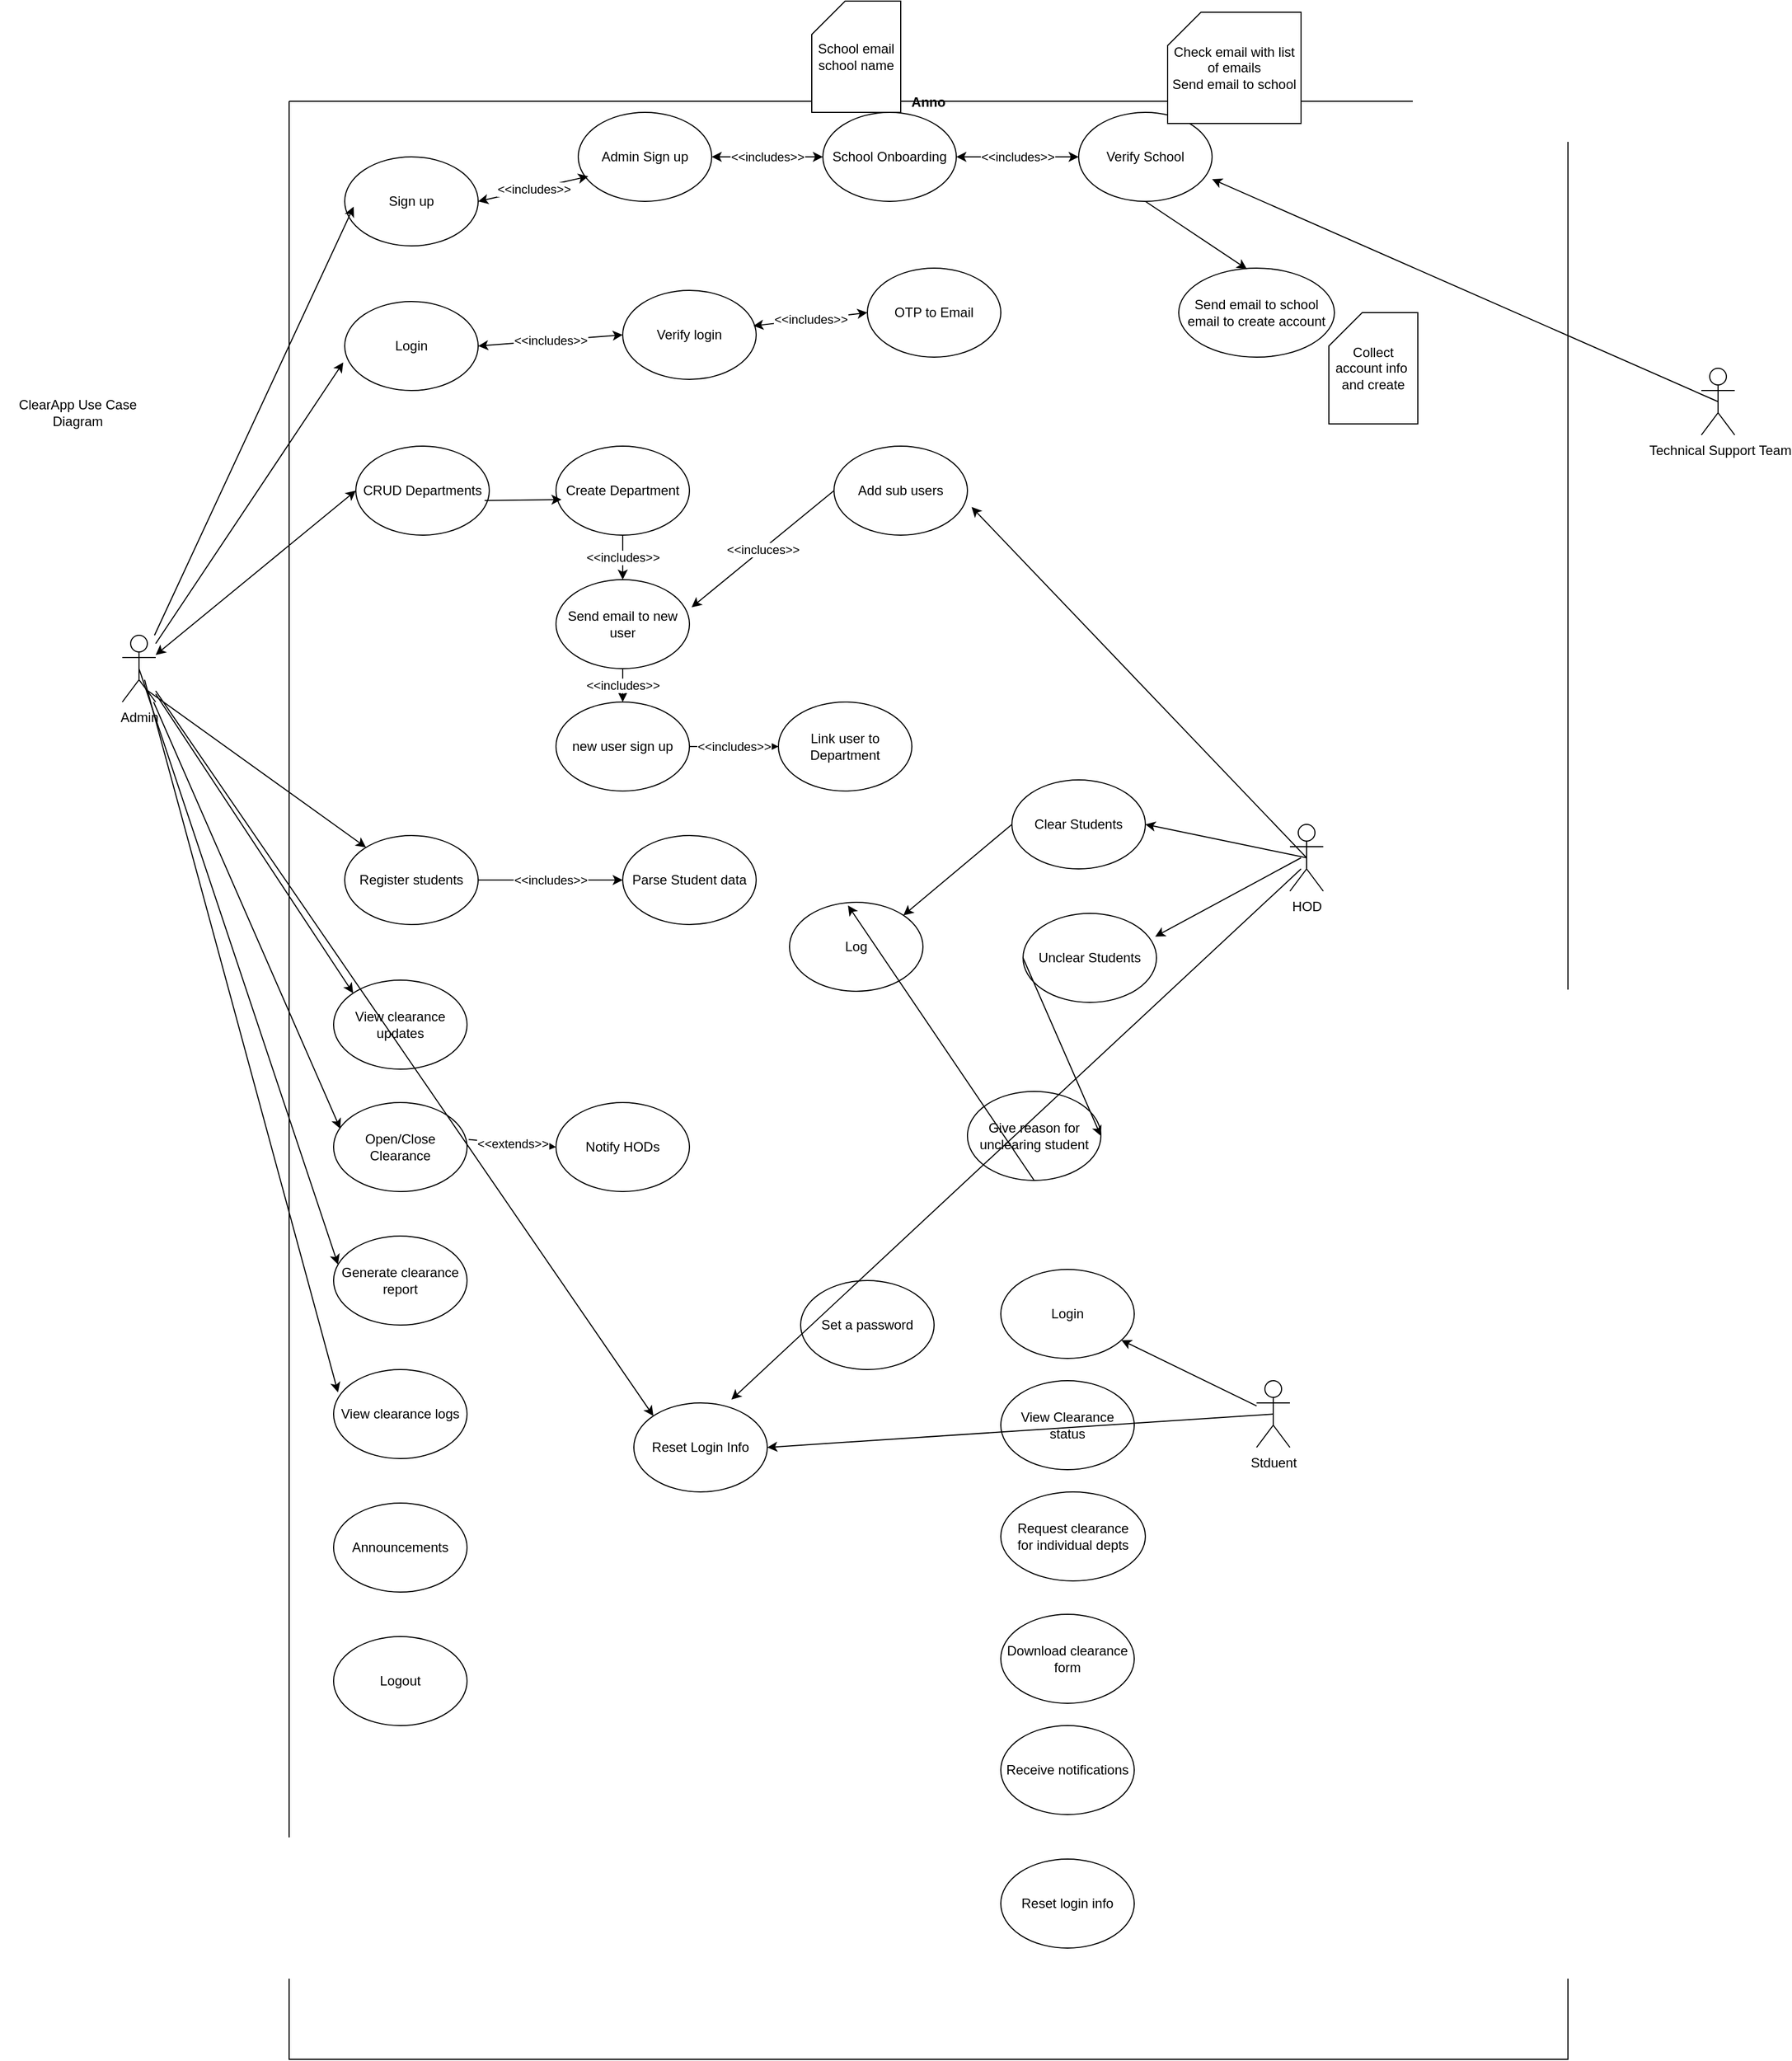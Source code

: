 <mxfile version="24.8.3" pages="2">
  <diagram name="Page-1" id="Qd_JSUy-2PY3cQ_-W36q">
    <mxGraphModel dx="1400" dy="1895" grid="1" gridSize="10" guides="1" tooltips="1" connect="1" arrows="1" fold="1" page="1" pageScale="1" pageWidth="850" pageHeight="1100" math="0" shadow="0">
      <root>
        <mxCell id="0" />
        <mxCell id="1" parent="0" />
        <mxCell id="7MYLrjF1jAQgoCgVVDOL-1" value="ClearApp Use Case Diagram" style="text;html=1;align=center;verticalAlign=middle;whiteSpace=wrap;rounded=0;" parent="1" vertex="1">
          <mxGeometry width="140" height="80" as="geometry" />
        </mxCell>
        <mxCell id="7MYLrjF1jAQgoCgVVDOL-3" value="Anno" style="swimlane;startSize=0;" parent="1" vertex="1">
          <mxGeometry x="260" y="-240" width="1150" height="1760" as="geometry" />
        </mxCell>
        <mxCell id="7MYLrjF1jAQgoCgVVDOL-6" value="Sign up" style="ellipse;whiteSpace=wrap;html=1;" parent="7MYLrjF1jAQgoCgVVDOL-3" vertex="1">
          <mxGeometry x="50" y="50" width="120" height="80" as="geometry" />
        </mxCell>
        <mxCell id="7MYLrjF1jAQgoCgVVDOL-7" value="CRUD Departments" style="ellipse;whiteSpace=wrap;html=1;" parent="7MYLrjF1jAQgoCgVVDOL-3" vertex="1">
          <mxGeometry x="60" y="310" width="120" height="80" as="geometry" />
        </mxCell>
        <mxCell id="7MYLrjF1jAQgoCgVVDOL-8" value="Register students" style="ellipse;whiteSpace=wrap;html=1;" parent="7MYLrjF1jAQgoCgVVDOL-3" vertex="1">
          <mxGeometry x="50" y="660" width="120" height="80" as="geometry" />
        </mxCell>
        <mxCell id="7MYLrjF1jAQgoCgVVDOL-9" value="Logout" style="ellipse;whiteSpace=wrap;html=1;" parent="7MYLrjF1jAQgoCgVVDOL-3" vertex="1">
          <mxGeometry x="40" y="1380" width="120" height="80" as="geometry" />
        </mxCell>
        <mxCell id="7MYLrjF1jAQgoCgVVDOL-10" value="Open/Close Clearance" style="ellipse;whiteSpace=wrap;html=1;" parent="7MYLrjF1jAQgoCgVVDOL-3" vertex="1">
          <mxGeometry x="40" y="900" width="120" height="80" as="geometry" />
        </mxCell>
        <mxCell id="7MYLrjF1jAQgoCgVVDOL-11" value="Login" style="ellipse;whiteSpace=wrap;html=1;" parent="7MYLrjF1jAQgoCgVVDOL-3" vertex="1">
          <mxGeometry x="50" y="180" width="120" height="80" as="geometry" />
        </mxCell>
        <mxCell id="7MYLrjF1jAQgoCgVVDOL-12" value="View clearance updates" style="ellipse;whiteSpace=wrap;html=1;" parent="7MYLrjF1jAQgoCgVVDOL-3" vertex="1">
          <mxGeometry x="40" y="790" width="120" height="80" as="geometry" />
        </mxCell>
        <mxCell id="7MYLrjF1jAQgoCgVVDOL-14" value="Generate clearance report" style="ellipse;whiteSpace=wrap;html=1;" parent="7MYLrjF1jAQgoCgVVDOL-3" vertex="1">
          <mxGeometry x="40" y="1020" width="120" height="80" as="geometry" />
        </mxCell>
        <mxCell id="7MYLrjF1jAQgoCgVVDOL-15" value="View clearance logs" style="ellipse;whiteSpace=wrap;html=1;" parent="7MYLrjF1jAQgoCgVVDOL-3" vertex="1">
          <mxGeometry x="40" y="1140" width="120" height="80" as="geometry" />
        </mxCell>
        <mxCell id="7MYLrjF1jAQgoCgVVDOL-16" value="Announcements" style="ellipse;whiteSpace=wrap;html=1;" parent="7MYLrjF1jAQgoCgVVDOL-3" vertex="1">
          <mxGeometry x="40" y="1260" width="120" height="80" as="geometry" />
        </mxCell>
        <mxCell id="7MYLrjF1jAQgoCgVVDOL-17" value="Admin Sign up" style="ellipse;whiteSpace=wrap;html=1;" parent="7MYLrjF1jAQgoCgVVDOL-3" vertex="1">
          <mxGeometry x="260" y="10" width="120" height="80" as="geometry" />
        </mxCell>
        <mxCell id="7MYLrjF1jAQgoCgVVDOL-21" value="&amp;lt;&amp;lt;includes&amp;gt;&amp;gt;" style="endArrow=classic;startArrow=classic;html=1;rounded=0;exitX=1;exitY=0.5;exitDx=0;exitDy=0;entryX=0.075;entryY=0.719;entryDx=0;entryDy=0;entryPerimeter=0;" parent="7MYLrjF1jAQgoCgVVDOL-3" source="7MYLrjF1jAQgoCgVVDOL-6" target="7MYLrjF1jAQgoCgVVDOL-17" edge="1">
          <mxGeometry width="50" height="50" relative="1" as="geometry">
            <mxPoint x="130" y="210" as="sourcePoint" />
            <mxPoint x="180" y="160" as="targetPoint" />
            <Array as="points" />
          </mxGeometry>
        </mxCell>
        <mxCell id="7MYLrjF1jAQgoCgVVDOL-24" value="Verify School" style="ellipse;whiteSpace=wrap;html=1;" parent="7MYLrjF1jAQgoCgVVDOL-3" vertex="1">
          <mxGeometry x="710" y="10" width="120" height="80" as="geometry" />
        </mxCell>
        <mxCell id="7MYLrjF1jAQgoCgVVDOL-27" value="&amp;lt;&amp;lt;includes&amp;gt;&amp;gt;" style="endArrow=classic;startArrow=classic;html=1;rounded=0;entryX=0;entryY=0.5;entryDx=0;entryDy=0;exitX=1;exitY=0.5;exitDx=0;exitDy=0;" parent="7MYLrjF1jAQgoCgVVDOL-3" source="BxJYxa2ZMIVYiC2AGWFB-1" target="7MYLrjF1jAQgoCgVVDOL-24" edge="1">
          <mxGeometry width="50" height="50" relative="1" as="geometry">
            <mxPoint x="450" y="250" as="sourcePoint" />
            <mxPoint x="500" y="200" as="targetPoint" />
          </mxGeometry>
        </mxCell>
        <mxCell id="7MYLrjF1jAQgoCgVVDOL-28" value="Verify login" style="ellipse;whiteSpace=wrap;html=1;" parent="7MYLrjF1jAQgoCgVVDOL-3" vertex="1">
          <mxGeometry x="300" y="170" width="120" height="80" as="geometry" />
        </mxCell>
        <mxCell id="7MYLrjF1jAQgoCgVVDOL-29" value="OTP to Email" style="ellipse;whiteSpace=wrap;html=1;" parent="7MYLrjF1jAQgoCgVVDOL-3" vertex="1">
          <mxGeometry x="520" y="150" width="120" height="80" as="geometry" />
        </mxCell>
        <mxCell id="7MYLrjF1jAQgoCgVVDOL-30" value="&amp;lt;&amp;lt;includes&amp;gt;&amp;gt;" style="endArrow=classic;startArrow=classic;html=1;rounded=0;exitX=1;exitY=0.5;exitDx=0;exitDy=0;entryX=0;entryY=0.5;entryDx=0;entryDy=0;" parent="7MYLrjF1jAQgoCgVVDOL-3" source="7MYLrjF1jAQgoCgVVDOL-11" target="7MYLrjF1jAQgoCgVVDOL-28" edge="1">
          <mxGeometry width="50" height="50" relative="1" as="geometry">
            <mxPoint x="210" y="250" as="sourcePoint" />
            <mxPoint x="260" y="200" as="targetPoint" />
          </mxGeometry>
        </mxCell>
        <mxCell id="7MYLrjF1jAQgoCgVVDOL-31" value="&amp;lt;&amp;lt;includes&amp;gt;&amp;gt;" style="endArrow=classic;startArrow=classic;html=1;rounded=0;entryX=0;entryY=0.5;entryDx=0;entryDy=0;exitX=0.979;exitY=0.399;exitDx=0;exitDy=0;exitPerimeter=0;" parent="7MYLrjF1jAQgoCgVVDOL-3" source="7MYLrjF1jAQgoCgVVDOL-28" target="7MYLrjF1jAQgoCgVVDOL-29" edge="1">
          <mxGeometry width="50" height="50" relative="1" as="geometry">
            <mxPoint x="370" y="250" as="sourcePoint" />
            <mxPoint x="420" y="200" as="targetPoint" />
          </mxGeometry>
        </mxCell>
        <mxCell id="7MYLrjF1jAQgoCgVVDOL-34" value="Create Department" style="ellipse;whiteSpace=wrap;html=1;" parent="7MYLrjF1jAQgoCgVVDOL-3" vertex="1">
          <mxGeometry x="240" y="310" width="120" height="80" as="geometry" />
        </mxCell>
        <mxCell id="7MYLrjF1jAQgoCgVVDOL-35" value="Send email to new user" style="ellipse;whiteSpace=wrap;html=1;" parent="7MYLrjF1jAQgoCgVVDOL-3" vertex="1">
          <mxGeometry x="240" y="430" width="120" height="80" as="geometry" />
        </mxCell>
        <mxCell id="7MYLrjF1jAQgoCgVVDOL-36" value="new user sign up" style="ellipse;whiteSpace=wrap;html=1;" parent="7MYLrjF1jAQgoCgVVDOL-3" vertex="1">
          <mxGeometry x="240" y="540" width="120" height="80" as="geometry" />
        </mxCell>
        <mxCell id="7MYLrjF1jAQgoCgVVDOL-38" value="Link user to Department" style="ellipse;whiteSpace=wrap;html=1;" parent="7MYLrjF1jAQgoCgVVDOL-3" vertex="1">
          <mxGeometry x="440" y="540" width="120" height="80" as="geometry" />
        </mxCell>
        <mxCell id="7MYLrjF1jAQgoCgVVDOL-39" value="" style="endArrow=classic;html=1;rounded=0;exitX=0.965;exitY=0.611;exitDx=0;exitDy=0;exitPerimeter=0;entryX=0.041;entryY=0.6;entryDx=0;entryDy=0;entryPerimeter=0;" parent="7MYLrjF1jAQgoCgVVDOL-3" source="7MYLrjF1jAQgoCgVVDOL-7" target="7MYLrjF1jAQgoCgVVDOL-34" edge="1">
          <mxGeometry width="50" height="50" relative="1" as="geometry">
            <mxPoint x="370" y="500" as="sourcePoint" />
            <mxPoint x="420" y="450" as="targetPoint" />
          </mxGeometry>
        </mxCell>
        <mxCell id="7MYLrjF1jAQgoCgVVDOL-40" value="&amp;lt;&amp;lt;includes&amp;gt;&amp;gt;" style="endArrow=classic;html=1;rounded=0;exitX=0.5;exitY=1;exitDx=0;exitDy=0;entryX=0.5;entryY=0;entryDx=0;entryDy=0;" parent="7MYLrjF1jAQgoCgVVDOL-3" source="7MYLrjF1jAQgoCgVVDOL-34" target="7MYLrjF1jAQgoCgVVDOL-35" edge="1">
          <mxGeometry width="50" height="50" relative="1" as="geometry">
            <mxPoint x="370" y="500" as="sourcePoint" />
            <mxPoint x="420" y="450" as="targetPoint" />
          </mxGeometry>
        </mxCell>
        <mxCell id="7MYLrjF1jAQgoCgVVDOL-41" value="&amp;lt;&amp;lt;includes&amp;gt;&amp;gt;" style="endArrow=classic;html=1;rounded=0;exitX=0.5;exitY=1;exitDx=0;exitDy=0;entryX=0.5;entryY=0;entryDx=0;entryDy=0;" parent="7MYLrjF1jAQgoCgVVDOL-3" source="7MYLrjF1jAQgoCgVVDOL-35" target="7MYLrjF1jAQgoCgVVDOL-36" edge="1">
          <mxGeometry width="50" height="50" relative="1" as="geometry">
            <mxPoint x="370" y="500" as="sourcePoint" />
            <mxPoint x="420" y="450" as="targetPoint" />
          </mxGeometry>
        </mxCell>
        <mxCell id="7MYLrjF1jAQgoCgVVDOL-42" value="&amp;lt;&amp;lt;includes&amp;gt;&amp;gt;" style="endArrow=classic;html=1;rounded=0;exitX=1;exitY=0.5;exitDx=0;exitDy=0;entryX=0;entryY=0.5;entryDx=0;entryDy=0;" parent="7MYLrjF1jAQgoCgVVDOL-3" source="7MYLrjF1jAQgoCgVVDOL-36" target="7MYLrjF1jAQgoCgVVDOL-38" edge="1">
          <mxGeometry width="50" height="50" relative="1" as="geometry">
            <mxPoint x="370" y="600" as="sourcePoint" />
            <mxPoint x="420" y="550" as="targetPoint" />
          </mxGeometry>
        </mxCell>
        <mxCell id="7MYLrjF1jAQgoCgVVDOL-45" value="Add sub users" style="ellipse;whiteSpace=wrap;html=1;" parent="7MYLrjF1jAQgoCgVVDOL-3" vertex="1">
          <mxGeometry x="490" y="310" width="120" height="80" as="geometry" />
        </mxCell>
        <mxCell id="7MYLrjF1jAQgoCgVVDOL-47" value="&amp;lt;&amp;lt;incluces&amp;gt;&amp;gt;" style="endArrow=classic;html=1;rounded=0;exitX=0;exitY=0.5;exitDx=0;exitDy=0;entryX=1.016;entryY=0.311;entryDx=0;entryDy=0;entryPerimeter=0;" parent="7MYLrjF1jAQgoCgVVDOL-3" source="7MYLrjF1jAQgoCgVVDOL-45" target="7MYLrjF1jAQgoCgVVDOL-35" edge="1">
          <mxGeometry width="50" height="50" relative="1" as="geometry">
            <mxPoint x="520" y="560" as="sourcePoint" />
            <mxPoint x="570" y="510" as="targetPoint" />
          </mxGeometry>
        </mxCell>
        <mxCell id="Rzh-BCHY2TENaNPZF-KL-2" value="Parse Student data" style="ellipse;whiteSpace=wrap;html=1;" parent="7MYLrjF1jAQgoCgVVDOL-3" vertex="1">
          <mxGeometry x="300" y="660" width="120" height="80" as="geometry" />
        </mxCell>
        <mxCell id="Rzh-BCHY2TENaNPZF-KL-4" value="&amp;lt;&amp;lt;includes&amp;gt;&amp;gt;" style="endArrow=classic;html=1;rounded=0;exitX=1;exitY=0.5;exitDx=0;exitDy=0;entryX=0;entryY=0.5;entryDx=0;entryDy=0;" parent="7MYLrjF1jAQgoCgVVDOL-3" source="7MYLrjF1jAQgoCgVVDOL-8" target="Rzh-BCHY2TENaNPZF-KL-2" edge="1">
          <mxGeometry width="50" height="50" relative="1" as="geometry">
            <mxPoint x="440" y="900" as="sourcePoint" />
            <mxPoint x="490" y="850" as="targetPoint" />
          </mxGeometry>
        </mxCell>
        <mxCell id="Rzh-BCHY2TENaNPZF-KL-9" value="Notify HODs" style="ellipse;whiteSpace=wrap;html=1;" parent="7MYLrjF1jAQgoCgVVDOL-3" vertex="1">
          <mxGeometry x="240" y="900" width="120" height="80" as="geometry" />
        </mxCell>
        <mxCell id="Rzh-BCHY2TENaNPZF-KL-10" value="&amp;lt;&amp;lt;extends&amp;gt;&amp;gt;" style="endArrow=classic;html=1;rounded=0;exitX=1.012;exitY=0.416;exitDx=0;exitDy=0;exitPerimeter=0;entryX=0;entryY=0.5;entryDx=0;entryDy=0;" parent="7MYLrjF1jAQgoCgVVDOL-3" source="7MYLrjF1jAQgoCgVVDOL-10" target="Rzh-BCHY2TENaNPZF-KL-9" edge="1">
          <mxGeometry width="50" height="50" relative="1" as="geometry">
            <mxPoint x="230" y="930" as="sourcePoint" />
            <mxPoint x="280" y="880" as="targetPoint" />
          </mxGeometry>
        </mxCell>
        <mxCell id="Rzh-BCHY2TENaNPZF-KL-11" value="Clear Students" style="ellipse;whiteSpace=wrap;html=1;" parent="7MYLrjF1jAQgoCgVVDOL-3" vertex="1">
          <mxGeometry x="650" y="610" width="120" height="80" as="geometry" />
        </mxCell>
        <mxCell id="Rzh-BCHY2TENaNPZF-KL-12" value="Unclear Students" style="ellipse;whiteSpace=wrap;html=1;" parent="7MYLrjF1jAQgoCgVVDOL-3" vertex="1">
          <mxGeometry x="660" y="730" width="120" height="80" as="geometry" />
        </mxCell>
        <mxCell id="Rzh-BCHY2TENaNPZF-KL-13" value="Give reason for unclearing student" style="ellipse;whiteSpace=wrap;html=1;" parent="7MYLrjF1jAQgoCgVVDOL-3" vertex="1">
          <mxGeometry x="610" y="890" width="120" height="80" as="geometry" />
        </mxCell>
        <mxCell id="Rzh-BCHY2TENaNPZF-KL-14" value="Log" style="ellipse;whiteSpace=wrap;html=1;" parent="7MYLrjF1jAQgoCgVVDOL-3" vertex="1">
          <mxGeometry x="450" y="720" width="120" height="80" as="geometry" />
        </mxCell>
        <mxCell id="Rzh-BCHY2TENaNPZF-KL-18" value="" style="endArrow=classic;html=1;rounded=0;exitX=0;exitY=0.5;exitDx=0;exitDy=0;entryX=1;entryY=0.5;entryDx=0;entryDy=0;" parent="7MYLrjF1jAQgoCgVVDOL-3" source="Rzh-BCHY2TENaNPZF-KL-12" target="Rzh-BCHY2TENaNPZF-KL-13" edge="1">
          <mxGeometry width="50" height="50" relative="1" as="geometry">
            <mxPoint x="530" y="840" as="sourcePoint" />
            <mxPoint x="580" y="790" as="targetPoint" />
          </mxGeometry>
        </mxCell>
        <mxCell id="Rzh-BCHY2TENaNPZF-KL-19" value="" style="endArrow=classic;html=1;rounded=0;exitX=0.5;exitY=1;exitDx=0;exitDy=0;entryX=0.438;entryY=0.036;entryDx=0;entryDy=0;entryPerimeter=0;" parent="7MYLrjF1jAQgoCgVVDOL-3" source="Rzh-BCHY2TENaNPZF-KL-13" target="Rzh-BCHY2TENaNPZF-KL-14" edge="1">
          <mxGeometry width="50" height="50" relative="1" as="geometry">
            <mxPoint x="530" y="840" as="sourcePoint" />
            <mxPoint x="580" y="790" as="targetPoint" />
          </mxGeometry>
        </mxCell>
        <mxCell id="IAnjSvKWJ1WFlibN45oN-3" value="" style="endArrow=classic;html=1;rounded=0;exitX=0;exitY=0.5;exitDx=0;exitDy=0;entryX=1;entryY=0;entryDx=0;entryDy=0;" parent="7MYLrjF1jAQgoCgVVDOL-3" source="Rzh-BCHY2TENaNPZF-KL-11" target="Rzh-BCHY2TENaNPZF-KL-14" edge="1">
          <mxGeometry width="50" height="50" relative="1" as="geometry">
            <mxPoint x="480" y="850" as="sourcePoint" />
            <mxPoint x="530" y="800" as="targetPoint" />
          </mxGeometry>
        </mxCell>
        <mxCell id="IAnjSvKWJ1WFlibN45oN-4" value="Login" style="ellipse;whiteSpace=wrap;html=1;" parent="7MYLrjF1jAQgoCgVVDOL-3" vertex="1">
          <mxGeometry x="640" y="1050" width="120" height="80" as="geometry" />
        </mxCell>
        <mxCell id="IAnjSvKWJ1WFlibN45oN-5" value="Set a password" style="ellipse;whiteSpace=wrap;html=1;" parent="7MYLrjF1jAQgoCgVVDOL-3" vertex="1">
          <mxGeometry x="460" y="1060" width="120" height="80" as="geometry" />
        </mxCell>
        <mxCell id="IAnjSvKWJ1WFlibN45oN-6" value="View Clearance status" style="ellipse;whiteSpace=wrap;html=1;" parent="7MYLrjF1jAQgoCgVVDOL-3" vertex="1">
          <mxGeometry x="640" y="1150" width="120" height="80" as="geometry" />
        </mxCell>
        <mxCell id="IAnjSvKWJ1WFlibN45oN-10" value="Request clearance&lt;div&gt;for individual depts&lt;/div&gt;" style="ellipse;whiteSpace=wrap;html=1;" parent="7MYLrjF1jAQgoCgVVDOL-3" vertex="1">
          <mxGeometry x="640" y="1250" width="130" height="80" as="geometry" />
        </mxCell>
        <mxCell id="IAnjSvKWJ1WFlibN45oN-11" value="Download clearance form" style="ellipse;whiteSpace=wrap;html=1;" parent="7MYLrjF1jAQgoCgVVDOL-3" vertex="1">
          <mxGeometry x="640" y="1360" width="120" height="80" as="geometry" />
        </mxCell>
        <mxCell id="IAnjSvKWJ1WFlibN45oN-12" value="Receive notifications" style="ellipse;whiteSpace=wrap;html=1;" parent="7MYLrjF1jAQgoCgVVDOL-3" vertex="1">
          <mxGeometry x="640" y="1460" width="120" height="80" as="geometry" />
        </mxCell>
        <mxCell id="IAnjSvKWJ1WFlibN45oN-13" value="Reset login info" style="ellipse;whiteSpace=wrap;html=1;" parent="7MYLrjF1jAQgoCgVVDOL-3" vertex="1">
          <mxGeometry x="640" y="1580" width="120" height="80" as="geometry" />
        </mxCell>
        <mxCell id="IAnjSvKWJ1WFlibN45oN-14" value="Reset Login Info" style="ellipse;whiteSpace=wrap;html=1;" parent="7MYLrjF1jAQgoCgVVDOL-3" vertex="1">
          <mxGeometry x="310" y="1170" width="120" height="80" as="geometry" />
        </mxCell>
        <mxCell id="BxJYxa2ZMIVYiC2AGWFB-1" value="School Onboarding" style="ellipse;whiteSpace=wrap;html=1;" vertex="1" parent="7MYLrjF1jAQgoCgVVDOL-3">
          <mxGeometry x="480" y="10" width="120" height="80" as="geometry" />
        </mxCell>
        <mxCell id="BxJYxa2ZMIVYiC2AGWFB-3" value="&amp;lt;&amp;lt;includes&amp;gt;&amp;gt;" style="endArrow=classic;startArrow=classic;html=1;rounded=0;exitX=1;exitY=0.5;exitDx=0;exitDy=0;entryX=0;entryY=0.5;entryDx=0;entryDy=0;" edge="1" parent="7MYLrjF1jAQgoCgVVDOL-3" source="7MYLrjF1jAQgoCgVVDOL-17" target="BxJYxa2ZMIVYiC2AGWFB-1">
          <mxGeometry width="50" height="50" relative="1" as="geometry">
            <mxPoint x="440" y="230" as="sourcePoint" />
            <mxPoint x="490" y="180" as="targetPoint" />
          </mxGeometry>
        </mxCell>
        <mxCell id="U_HfiSQNMeW5tLipqiBw-1" value="Send email to school email to create account" style="ellipse;whiteSpace=wrap;html=1;" vertex="1" parent="7MYLrjF1jAQgoCgVVDOL-3">
          <mxGeometry x="800" y="150" width="140" height="80" as="geometry" />
        </mxCell>
        <mxCell id="U_HfiSQNMeW5tLipqiBw-2" value="" style="endArrow=classic;html=1;rounded=0;exitX=0.5;exitY=1;exitDx=0;exitDy=0;entryX=0.438;entryY=0.011;entryDx=0;entryDy=0;entryPerimeter=0;" edge="1" parent="7MYLrjF1jAQgoCgVVDOL-3" source="7MYLrjF1jAQgoCgVVDOL-24" target="U_HfiSQNMeW5tLipqiBw-1">
          <mxGeometry width="50" height="50" relative="1" as="geometry">
            <mxPoint x="780" y="230" as="sourcePoint" />
            <mxPoint x="830" y="180" as="targetPoint" />
          </mxGeometry>
        </mxCell>
        <mxCell id="U_HfiSQNMeW5tLipqiBw-3" value="Check email with list of emails&lt;br&gt;Send email to school" style="shape=card;whiteSpace=wrap;html=1;" vertex="1" parent="7MYLrjF1jAQgoCgVVDOL-3">
          <mxGeometry x="790" y="-80" width="120" height="100" as="geometry" />
        </mxCell>
        <mxCell id="U_HfiSQNMeW5tLipqiBw-4" value="Collect account info&amp;nbsp; and create" style="shape=card;whiteSpace=wrap;html=1;" vertex="1" parent="7MYLrjF1jAQgoCgVVDOL-3">
          <mxGeometry x="935" y="190" width="80" height="100" as="geometry" />
        </mxCell>
        <mxCell id="7MYLrjF1jAQgoCgVVDOL-4" value="Admin" style="shape=umlActor;verticalLabelPosition=bottom;verticalAlign=top;html=1;outlineConnect=0;" parent="1" vertex="1">
          <mxGeometry x="110" y="240" width="30" height="60" as="geometry" />
        </mxCell>
        <mxCell id="7MYLrjF1jAQgoCgVVDOL-5" value="Stduent" style="shape=umlActor;verticalLabelPosition=bottom;verticalAlign=top;html=1;outlineConnect=0;" parent="1" vertex="1">
          <mxGeometry x="1130" y="910" width="30" height="60" as="geometry" />
        </mxCell>
        <mxCell id="7MYLrjF1jAQgoCgVVDOL-18" value="" style="endArrow=classic;html=1;rounded=0;entryX=0.067;entryY=0.56;entryDx=0;entryDy=0;entryPerimeter=0;" parent="1" source="7MYLrjF1jAQgoCgVVDOL-4" target="7MYLrjF1jAQgoCgVVDOL-6" edge="1">
          <mxGeometry width="50" height="50" relative="1" as="geometry">
            <mxPoint x="520" y="180" as="sourcePoint" />
            <mxPoint x="570" y="130" as="targetPoint" />
          </mxGeometry>
        </mxCell>
        <mxCell id="7MYLrjF1jAQgoCgVVDOL-22" value="&amp;nbsp;Technical Support Team" style="shape=umlActor;verticalLabelPosition=bottom;verticalAlign=top;html=1;outlineConnect=0;" parent="1" vertex="1">
          <mxGeometry x="1530" width="30" height="60" as="geometry" />
        </mxCell>
        <mxCell id="7MYLrjF1jAQgoCgVVDOL-25" value="" style="endArrow=classic;html=1;rounded=0;exitX=0.5;exitY=0.5;exitDx=0;exitDy=0;exitPerimeter=0;entryX=1;entryY=0.75;entryDx=0;entryDy=0;entryPerimeter=0;" parent="1" source="7MYLrjF1jAQgoCgVVDOL-22" target="7MYLrjF1jAQgoCgVVDOL-24" edge="1">
          <mxGeometry width="50" height="50" relative="1" as="geometry">
            <mxPoint x="630" y="120" as="sourcePoint" />
            <mxPoint x="680" y="70" as="targetPoint" />
          </mxGeometry>
        </mxCell>
        <mxCell id="7MYLrjF1jAQgoCgVVDOL-32" value="" style="endArrow=classic;html=1;rounded=0;entryX=-0.011;entryY=0.684;entryDx=0;entryDy=0;entryPerimeter=0;" parent="1" source="7MYLrjF1jAQgoCgVVDOL-4" target="7MYLrjF1jAQgoCgVVDOL-11" edge="1">
          <mxGeometry width="50" height="50" relative="1" as="geometry">
            <mxPoint x="640" y="160" as="sourcePoint" />
            <mxPoint x="690" y="110" as="targetPoint" />
          </mxGeometry>
        </mxCell>
        <mxCell id="7MYLrjF1jAQgoCgVVDOL-33" value="" style="endArrow=classic;startArrow=classic;html=1;rounded=0;entryX=0;entryY=0.5;entryDx=0;entryDy=0;" parent="1" source="7MYLrjF1jAQgoCgVVDOL-4" target="7MYLrjF1jAQgoCgVVDOL-7" edge="1">
          <mxGeometry width="50" height="50" relative="1" as="geometry">
            <mxPoint x="430" y="470" as="sourcePoint" />
            <mxPoint x="480" y="420" as="targetPoint" />
          </mxGeometry>
        </mxCell>
        <mxCell id="7MYLrjF1jAQgoCgVVDOL-37" value="HOD&lt;div&gt;&lt;br&gt;&lt;/div&gt;" style="shape=umlActor;verticalLabelPosition=bottom;verticalAlign=top;html=1;outlineConnect=0;" parent="1" vertex="1">
          <mxGeometry x="1160" y="410" width="30" height="60" as="geometry" />
        </mxCell>
        <mxCell id="7MYLrjF1jAQgoCgVVDOL-46" value="" style="endArrow=classic;html=1;rounded=0;exitX=0.5;exitY=0.5;exitDx=0;exitDy=0;exitPerimeter=0;entryX=1.031;entryY=0.684;entryDx=0;entryDy=0;entryPerimeter=0;" parent="1" source="7MYLrjF1jAQgoCgVVDOL-37" target="7MYLrjF1jAQgoCgVVDOL-45" edge="1">
          <mxGeometry width="50" height="50" relative="1" as="geometry">
            <mxPoint x="760" y="510" as="sourcePoint" />
            <mxPoint x="810" y="460" as="targetPoint" />
          </mxGeometry>
        </mxCell>
        <mxCell id="Rzh-BCHY2TENaNPZF-KL-1" value="" style="endArrow=classic;html=1;rounded=0;exitX=0.7;exitY=0.808;exitDx=0;exitDy=0;exitPerimeter=0;" parent="1" source="7MYLrjF1jAQgoCgVVDOL-4" target="7MYLrjF1jAQgoCgVVDOL-8" edge="1">
          <mxGeometry width="50" height="50" relative="1" as="geometry">
            <mxPoint x="680" y="640" as="sourcePoint" />
            <mxPoint x="730" y="590" as="targetPoint" />
          </mxGeometry>
        </mxCell>
        <mxCell id="Rzh-BCHY2TENaNPZF-KL-5" value="" style="endArrow=classic;html=1;rounded=0;entryX=0;entryY=0;entryDx=0;entryDy=0;" parent="1" source="7MYLrjF1jAQgoCgVVDOL-4" target="7MYLrjF1jAQgoCgVVDOL-12" edge="1">
          <mxGeometry width="50" height="50" relative="1" as="geometry">
            <mxPoint x="560" y="530" as="sourcePoint" />
            <mxPoint x="610" y="480" as="targetPoint" />
          </mxGeometry>
        </mxCell>
        <mxCell id="Rzh-BCHY2TENaNPZF-KL-6" value="" style="endArrow=classic;html=1;rounded=0;entryX=0.05;entryY=0.294;entryDx=0;entryDy=0;entryPerimeter=0;" parent="1" source="7MYLrjF1jAQgoCgVVDOL-4" target="7MYLrjF1jAQgoCgVVDOL-10" edge="1">
          <mxGeometry width="50" height="50" relative="1" as="geometry">
            <mxPoint x="560" y="530" as="sourcePoint" />
            <mxPoint x="610" y="480" as="targetPoint" />
          </mxGeometry>
        </mxCell>
        <mxCell id="Rzh-BCHY2TENaNPZF-KL-7" value="" style="endArrow=classic;html=1;rounded=0;exitX=0.5;exitY=0.5;exitDx=0;exitDy=0;exitPerimeter=0;entryX=0.033;entryY=0.319;entryDx=0;entryDy=0;entryPerimeter=0;" parent="1" source="7MYLrjF1jAQgoCgVVDOL-4" target="7MYLrjF1jAQgoCgVVDOL-14" edge="1">
          <mxGeometry width="50" height="50" relative="1" as="geometry">
            <mxPoint x="560" y="670" as="sourcePoint" />
            <mxPoint x="610" y="620" as="targetPoint" />
          </mxGeometry>
        </mxCell>
        <mxCell id="Rzh-BCHY2TENaNPZF-KL-8" value="" style="endArrow=classic;html=1;rounded=0;entryX=0.033;entryY=0.256;entryDx=0;entryDy=0;entryPerimeter=0;" parent="1" target="7MYLrjF1jAQgoCgVVDOL-15" edge="1">
          <mxGeometry width="50" height="50" relative="1" as="geometry">
            <mxPoint x="130" y="280" as="sourcePoint" />
            <mxPoint x="610" y="520" as="targetPoint" />
          </mxGeometry>
        </mxCell>
        <mxCell id="Rzh-BCHY2TENaNPZF-KL-15" value="" style="endArrow=classic;html=1;rounded=0;exitX=0.5;exitY=0.5;exitDx=0;exitDy=0;exitPerimeter=0;entryX=1;entryY=0.5;entryDx=0;entryDy=0;" parent="1" source="7MYLrjF1jAQgoCgVVDOL-37" target="Rzh-BCHY2TENaNPZF-KL-11" edge="1">
          <mxGeometry width="50" height="50" relative="1" as="geometry">
            <mxPoint x="770" y="620" as="sourcePoint" />
            <mxPoint x="820" y="570" as="targetPoint" />
          </mxGeometry>
        </mxCell>
        <mxCell id="Rzh-BCHY2TENaNPZF-KL-16" value="" style="endArrow=classic;html=1;rounded=0;entryX=0.99;entryY=0.261;entryDx=0;entryDy=0;entryPerimeter=0;" parent="1" target="Rzh-BCHY2TENaNPZF-KL-12" edge="1">
          <mxGeometry width="50" height="50" relative="1" as="geometry">
            <mxPoint x="1170" y="440" as="sourcePoint" />
            <mxPoint x="820" y="570" as="targetPoint" />
          </mxGeometry>
        </mxCell>
        <mxCell id="IAnjSvKWJ1WFlibN45oN-9" value="" style="endArrow=classic;html=1;rounded=0;" parent="1" source="7MYLrjF1jAQgoCgVVDOL-5" target="IAnjSvKWJ1WFlibN45oN-4" edge="1">
          <mxGeometry width="50" height="50" relative="1" as="geometry">
            <mxPoint x="750" y="1010" as="sourcePoint" />
            <mxPoint x="800" y="960" as="targetPoint" />
          </mxGeometry>
        </mxCell>
        <mxCell id="IAnjSvKWJ1WFlibN45oN-15" value="" style="endArrow=classic;html=1;rounded=0;entryX=0;entryY=0;entryDx=0;entryDy=0;" parent="1" target="IAnjSvKWJ1WFlibN45oN-14" edge="1">
          <mxGeometry width="50" height="50" relative="1" as="geometry">
            <mxPoint x="140" y="290" as="sourcePoint" />
            <mxPoint x="580" y="720" as="targetPoint" />
          </mxGeometry>
        </mxCell>
        <mxCell id="IAnjSvKWJ1WFlibN45oN-16" value="" style="endArrow=classic;html=1;rounded=0;exitX=0.5;exitY=0.5;exitDx=0;exitDy=0;exitPerimeter=0;entryX=1;entryY=0.5;entryDx=0;entryDy=0;" parent="1" source="7MYLrjF1jAQgoCgVVDOL-5" target="IAnjSvKWJ1WFlibN45oN-14" edge="1">
          <mxGeometry width="50" height="50" relative="1" as="geometry">
            <mxPoint x="530" y="770" as="sourcePoint" />
            <mxPoint x="580" y="720" as="targetPoint" />
          </mxGeometry>
        </mxCell>
        <mxCell id="IAnjSvKWJ1WFlibN45oN-17" value="" style="endArrow=classic;html=1;rounded=0;entryX=0.731;entryY=-0.037;entryDx=0;entryDy=0;entryPerimeter=0;" parent="1" target="IAnjSvKWJ1WFlibN45oN-14" edge="1">
          <mxGeometry width="50" height="50" relative="1" as="geometry">
            <mxPoint x="1170" y="450" as="sourcePoint" />
            <mxPoint x="580" y="720" as="targetPoint" />
          </mxGeometry>
        </mxCell>
        <mxCell id="U_HfiSQNMeW5tLipqiBw-5" value="School email&lt;br&gt;school name" style="shape=card;whiteSpace=wrap;html=1;" vertex="1" parent="1">
          <mxGeometry x="730" y="-330" width="80" height="100" as="geometry" />
        </mxCell>
      </root>
    </mxGraphModel>
  </diagram>
  <diagram id="fRxYYCyzp52sBLZiVUm-" name="class diagramsssss">
    <mxGraphModel dx="1763" dy="1618" grid="1" gridSize="10" guides="1" tooltips="1" connect="1" arrows="1" fold="1" page="1" pageScale="1" pageWidth="850" pageHeight="1100" math="0" shadow="0">
      <root>
        <mxCell id="0" />
        <mxCell id="1" parent="0" />
        <mxCell id="EHDgIyhOoRTmk7ybgu3P-1" value="User" style="swimlane;fontStyle=1;align=center;verticalAlign=top;childLayout=stackLayout;horizontal=1;startSize=26;horizontalStack=0;resizeParent=1;resizeParentMax=0;resizeLast=0;collapsible=1;marginBottom=0;whiteSpace=wrap;html=1;" parent="1" vertex="1">
          <mxGeometry x="330" y="-360" width="160" height="300" as="geometry" />
        </mxCell>
        <mxCell id="EHDgIyhOoRTmk7ybgu3P-2" value="+ id: id" style="text;strokeColor=none;fillColor=none;align=left;verticalAlign=top;spacingLeft=4;spacingRight=4;overflow=hidden;rotatable=0;points=[[0,0.5],[1,0.5]];portConstraint=eastwest;whiteSpace=wrap;html=1;" parent="EHDgIyhOoRTmk7ybgu3P-1" vertex="1">
          <mxGeometry y="26" width="160" height="26" as="geometry" />
        </mxCell>
        <mxCell id="EHDgIyhOoRTmk7ybgu3P-5" value="+ email: string&lt;div&gt;&lt;br&gt;&lt;/div&gt;" style="text;strokeColor=none;fillColor=none;align=left;verticalAlign=top;spacingLeft=4;spacingRight=4;overflow=hidden;rotatable=0;points=[[0,0.5],[1,0.5]];portConstraint=eastwest;whiteSpace=wrap;html=1;" parent="EHDgIyhOoRTmk7ybgu3P-1" vertex="1">
          <mxGeometry y="52" width="160" height="26" as="geometry" />
        </mxCell>
        <mxCell id="EHDgIyhOoRTmk7ybgu3P-6" value="- password: hash&lt;div&gt;&lt;br&gt;&lt;/div&gt;" style="text;strokeColor=none;fillColor=none;align=left;verticalAlign=top;spacingLeft=4;spacingRight=4;overflow=hidden;rotatable=0;points=[[0,0.5],[1,0.5]];portConstraint=eastwest;whiteSpace=wrap;html=1;" parent="EHDgIyhOoRTmk7ybgu3P-1" vertex="1">
          <mxGeometry y="78" width="160" height="26" as="geometry" />
        </mxCell>
        <mxCell id="EHDgIyhOoRTmk7ybgu3P-7" value="+ role: string" style="text;strokeColor=none;fillColor=none;align=left;verticalAlign=top;spacingLeft=4;spacingRight=4;overflow=hidden;rotatable=0;points=[[0,0.5],[1,0.5]];portConstraint=eastwest;whiteSpace=wrap;html=1;" parent="EHDgIyhOoRTmk7ybgu3P-1" vertex="1">
          <mxGeometry y="104" width="160" height="26" as="geometry" />
        </mxCell>
        <mxCell id="pJLVsjrtYfu039NKtxHy-1" value="+ school: string" style="text;strokeColor=none;fillColor=none;align=left;verticalAlign=top;spacingLeft=4;spacingRight=4;overflow=hidden;rotatable=0;points=[[0,0.5],[1,0.5]];portConstraint=eastwest;whiteSpace=wrap;html=1;" parent="EHDgIyhOoRTmk7ybgu3P-1" vertex="1">
          <mxGeometry y="130" width="160" height="26" as="geometry" />
        </mxCell>
        <mxCell id="0DhMNZW6hq2UvowNo3UX-1" value="+ name: map" style="text;strokeColor=none;fillColor=none;align=left;verticalAlign=top;spacingLeft=4;spacingRight=4;overflow=hidden;rotatable=0;points=[[0,0.5],[1,0.5]];portConstraint=eastwest;whiteSpace=wrap;html=1;" parent="EHDgIyhOoRTmk7ybgu3P-1" vertex="1">
          <mxGeometry y="156" width="160" height="26" as="geometry" />
        </mxCell>
        <mxCell id="FP_BZ2Hvm8W0osYRCzrg-1" value="+ activity_list: id []" style="text;strokeColor=none;fillColor=none;align=left;verticalAlign=top;spacingLeft=4;spacingRight=4;overflow=hidden;rotatable=0;points=[[0,0.5],[1,0.5]];portConstraint=eastwest;whiteSpace=wrap;html=1;" vertex="1" parent="EHDgIyhOoRTmk7ybgu3P-1">
          <mxGeometry y="182" width="160" height="26" as="geometry" />
        </mxCell>
        <mxCell id="EHDgIyhOoRTmk7ybgu3P-3" value="" style="line;strokeWidth=1;fillColor=none;align=left;verticalAlign=middle;spacingTop=-1;spacingLeft=3;spacingRight=3;rotatable=0;labelPosition=right;points=[];portConstraint=eastwest;strokeColor=inherit;" parent="EHDgIyhOoRTmk7ybgu3P-1" vertex="1">
          <mxGeometry y="208" width="160" height="8" as="geometry" />
        </mxCell>
        <mxCell id="EHDgIyhOoRTmk7ybgu3P-4" value="+ signUp(): User" style="text;strokeColor=none;fillColor=none;align=left;verticalAlign=top;spacingLeft=4;spacingRight=4;overflow=hidden;rotatable=0;points=[[0,0.5],[1,0.5]];portConstraint=eastwest;whiteSpace=wrap;html=1;" parent="EHDgIyhOoRTmk7ybgu3P-1" vertex="1">
          <mxGeometry y="216" width="160" height="26" as="geometry" />
        </mxCell>
        <mxCell id="v-jMpgKfdYWLqhTd6raM-6" value="+ signIn(email, password): User" style="text;strokeColor=none;fillColor=none;align=left;verticalAlign=top;spacingLeft=4;spacingRight=4;overflow=hidden;rotatable=0;points=[[0,0.5],[1,0.5]];portConstraint=eastwest;whiteSpace=wrap;html=1;" vertex="1" parent="EHDgIyhOoRTmk7ybgu3P-1">
          <mxGeometry y="242" width="160" height="58" as="geometry" />
        </mxCell>
        <mxCell id="WoS_hqhdOMyrkksoFZZB-1" value="Admin" style="swimlane;fontStyle=1;align=center;verticalAlign=top;childLayout=stackLayout;horizontal=1;startSize=26;horizontalStack=0;resizeParent=1;resizeParentMax=0;resizeLast=0;collapsible=1;marginBottom=0;whiteSpace=wrap;html=1;" parent="1" vertex="1">
          <mxGeometry x="-370" y="340" width="230" height="450" as="geometry" />
        </mxCell>
        <mxCell id="WoS_hqhdOMyrkksoFZZB-3" value="" style="line;strokeWidth=1;fillColor=none;align=left;verticalAlign=middle;spacingTop=-1;spacingLeft=3;spacingRight=3;rotatable=0;labelPosition=right;points=[];portConstraint=eastwest;strokeColor=inherit;" parent="WoS_hqhdOMyrkksoFZZB-1" vertex="1">
          <mxGeometry y="26" width="230" height="8" as="geometry" />
        </mxCell>
        <mxCell id="WoS_hqhdOMyrkksoFZZB-4" value="+ initiateRegistration(&amp;nbsp;&lt;span style=&quot;background-color: initial;&quot;&gt;&amp;nbsp;&lt;/span&gt;&lt;div&gt;&lt;div&gt;&amp;nbsp;&lt;span style=&quot;white-space: pre;&quot;&gt;&#x9;&lt;/span&gt;firstName: string,&amp;nbsp;&lt;/div&gt;&lt;div&gt;&lt;span style=&quot;white-space: pre;&quot;&gt;&#x9;&lt;/span&gt;lastName: string,&lt;/div&gt;&lt;div&gt;&amp;nbsp;&lt;span style=&quot;white-space: pre;&quot;&gt;&#x9;&lt;/span&gt;otherNames: string,&lt;/div&gt;&lt;div&gt;&lt;span style=&quot;white-space: pre;&quot;&gt;&#x9;&lt;/span&gt;phoneNumber: string,&lt;/div&gt;&lt;div&gt;&lt;span style=&quot;white-space: pre;&quot;&gt;&#x9;&lt;/span&gt;email: string,&lt;/div&gt;&lt;div&gt;&lt;span style=&quot;white-space: pre;&quot;&gt;&#x9;&lt;/span&gt;school_name: string,&lt;br&gt;&lt;/div&gt;&lt;div&gt;&lt;span style=&quot;white-space: pre;&quot;&gt;&#x9;&lt;/span&gt;school_email: string&lt;br&gt;&lt;/div&gt;&lt;div&gt;): void&lt;/div&gt;&lt;/div&gt;" style="text;strokeColor=none;fillColor=none;align=left;verticalAlign=top;spacingLeft=4;spacingRight=4;overflow=hidden;rotatable=0;points=[[0,0.5],[1,0.5]];portConstraint=eastwest;whiteSpace=wrap;html=1;" parent="WoS_hqhdOMyrkksoFZZB-1" vertex="1">
          <mxGeometry y="34" width="230" height="136" as="geometry" />
        </mxCell>
        <mxCell id="DA2ClKAbljGTHbxET5Qz-2" value="+ onboardSchool(&amp;nbsp;&lt;div&gt;&lt;span style=&quot;white-space: pre;&quot;&gt;&#x9;&lt;/span&gt;schoolEmail: string&lt;br&gt;&lt;div&gt;&lt;div&gt;&lt;div&gt;&amp;nbsp;&lt;span style=&quot;white-space: pre;&quot;&gt;&#x9;&lt;/span&gt;schoolName: string,&amp;nbsp;&lt;/div&gt;&lt;div&gt;&lt;span style=&quot;white-space: pre;&quot;&gt;&#x9;&lt;/span&gt;schoolCodes: string []&lt;/div&gt;&lt;div&gt;&lt;span style=&quot;white-space: pre;&quot;&gt;&#x9;&lt;/span&gt;location: map {&lt;/div&gt;&lt;div&gt;&lt;span style=&quot;white-space: pre;&quot;&gt;&#x9;&lt;span style=&quot;white-space: pre;&quot;&gt;&#x9;&lt;/span&gt;c&lt;/span&gt;ountry: string,&lt;/div&gt;&lt;div&gt;&lt;span style=&quot;white-space: pre;&quot;&gt;&#x9;&lt;/span&gt;&lt;span style=&quot;white-space: pre;&quot;&gt;&#x9;&lt;/span&gt;region: string,&lt;br&gt;&lt;/div&gt;&lt;div&gt;&lt;span style=&quot;white-space: pre;&quot;&gt;&#x9;&lt;/span&gt;&lt;span style=&quot;white-space: pre;&quot;&gt;&#x9;&lt;/span&gt;district: string,&lt;br&gt;&lt;/div&gt;&lt;div&gt;&lt;span style=&quot;white-space: pre;&quot;&gt;&#x9;&lt;/span&gt;},&lt;br&gt;&lt;/div&gt;&lt;div&gt;&lt;span style=&quot;white-space: pre;&quot;&gt;&#x9;&lt;/span&gt;gender: enum[male, female, mixed]&lt;/div&gt;&lt;div&gt;&amp;nbsp;&lt;span style=&quot;white-space: pre;&quot;&gt;&#x9;&lt;/span&gt;type: enum [private, public]&lt;/div&gt;&lt;div&gt;&lt;span style=&quot;white-space: pre;&quot;&gt;&#x9;&lt;/span&gt;phone_num: string&amp;nbsp;&lt;/div&gt;&lt;div&gt;): void&lt;/div&gt;&lt;/div&gt;&lt;/div&gt;&lt;/div&gt;" style="text;strokeColor=none;fillColor=none;align=left;verticalAlign=top;spacingLeft=4;spacingRight=4;overflow=hidden;rotatable=0;points=[[0,0.5],[1,0.5]];portConstraint=eastwest;whiteSpace=wrap;html=1;" vertex="1" parent="WoS_hqhdOMyrkksoFZZB-1">
          <mxGeometry y="170" width="230" height="190" as="geometry" />
        </mxCell>
        <mxCell id="ojvjM-MCJiWkMKLRPUEV-1" value="+ addDepartment(&amp;nbsp;&lt;div&gt;&lt;div&gt;&amp;nbsp;&lt;span style=&quot;white-space: pre;&quot;&gt;&#x9;&lt;/span&gt;email: string,&amp;nbsp;&lt;/div&gt;&lt;div&gt;&lt;span style=&quot;white-space: pre;&quot;&gt;&#x9;&lt;/span&gt;dept_name: string&lt;/div&gt;&lt;div&gt;): string&lt;/div&gt;&lt;/div&gt;" style="text;strokeColor=none;fillColor=none;align=left;verticalAlign=top;spacingLeft=4;spacingRight=4;overflow=hidden;rotatable=0;points=[[0,0.5],[1,0.5]];portConstraint=eastwest;whiteSpace=wrap;html=1;" vertex="1" parent="WoS_hqhdOMyrkksoFZZB-1">
          <mxGeometry y="360" width="230" height="90" as="geometry" />
        </mxCell>
        <mxCell id="WoS_hqhdOMyrkksoFZZB-5" style="edgeStyle=orthogonalEdgeStyle;rounded=0;orthogonalLoop=1;jettySize=auto;html=1;exitX=0.5;exitY=0;exitDx=0;exitDy=0;entryX=0;entryY=0;entryDx=0;entryDy=0;" parent="1" source="WoS_hqhdOMyrkksoFZZB-1" target="EHDgIyhOoRTmk7ybgu3P-1" edge="1">
          <mxGeometry relative="1" as="geometry">
            <mxPoint x="370" y="-70" as="targetPoint" />
          </mxGeometry>
        </mxCell>
        <mxCell id="WoS_hqhdOMyrkksoFZZB-6" value="Department User" style="swimlane;fontStyle=1;align=center;verticalAlign=top;childLayout=stackLayout;horizontal=1;startSize=26;horizontalStack=0;resizeParent=1;resizeParentMax=0;resizeLast=0;collapsible=1;marginBottom=0;whiteSpace=wrap;html=1;" parent="1" vertex="1">
          <mxGeometry x="260" y="318" width="160" height="168" as="geometry" />
        </mxCell>
        <mxCell id="WoS_hqhdOMyrkksoFZZB-7" value="+ department_id: id" style="text;strokeColor=none;fillColor=none;align=left;verticalAlign=top;spacingLeft=4;spacingRight=4;overflow=hidden;rotatable=0;points=[[0,0.5],[1,0.5]];portConstraint=eastwest;whiteSpace=wrap;html=1;" parent="WoS_hqhdOMyrkksoFZZB-6" vertex="1">
          <mxGeometry y="26" width="160" height="26" as="geometry" />
        </mxCell>
        <mxCell id="mZ6L0TjgqE2j_9S1xig--19" value="+ access_level: int" style="text;strokeColor=none;fillColor=none;align=left;verticalAlign=top;spacingLeft=4;spacingRight=4;overflow=hidden;rotatable=0;points=[[0,0.5],[1,0.5]];portConstraint=eastwest;whiteSpace=wrap;html=1;" parent="WoS_hqhdOMyrkksoFZZB-6" vertex="1">
          <mxGeometry y="52" width="160" height="26" as="geometry" />
        </mxCell>
        <mxCell id="mZ6L0TjgqE2j_9S1xig--20" value="+ user_name: string" style="text;strokeColor=none;fillColor=none;align=left;verticalAlign=top;spacingLeft=4;spacingRight=4;overflow=hidden;rotatable=0;points=[[0,0.5],[1,0.5]];portConstraint=eastwest;whiteSpace=wrap;html=1;" parent="WoS_hqhdOMyrkksoFZZB-6" vertex="1">
          <mxGeometry y="78" width="160" height="26" as="geometry" />
        </mxCell>
        <mxCell id="WoS_hqhdOMyrkksoFZZB-8" value="" style="line;strokeWidth=1;fillColor=none;align=left;verticalAlign=middle;spacingTop=-1;spacingLeft=3;spacingRight=3;rotatable=0;labelPosition=right;points=[];portConstraint=eastwest;strokeColor=inherit;" parent="WoS_hqhdOMyrkksoFZZB-6" vertex="1">
          <mxGeometry y="104" width="160" height="8" as="geometry" />
        </mxCell>
        <mxCell id="WoS_hqhdOMyrkksoFZZB-9" value="+ clear(): bool" style="text;strokeColor=none;fillColor=none;align=left;verticalAlign=top;spacingLeft=4;spacingRight=4;overflow=hidden;rotatable=0;points=[[0,0.5],[1,0.5]];portConstraint=eastwest;whiteSpace=wrap;html=1;" parent="WoS_hqhdOMyrkksoFZZB-6" vertex="1">
          <mxGeometry y="112" width="160" height="28" as="geometry" />
        </mxCell>
        <mxCell id="5EY6gYFSHxDLA0UDKa_3-3" value="+ unClear(): bool" style="text;strokeColor=none;fillColor=none;align=left;verticalAlign=top;spacingLeft=4;spacingRight=4;overflow=hidden;rotatable=0;points=[[0,0.5],[1,0.5]];portConstraint=eastwest;whiteSpace=wrap;html=1;" vertex="1" parent="WoS_hqhdOMyrkksoFZZB-6">
          <mxGeometry y="140" width="160" height="28" as="geometry" />
        </mxCell>
        <mxCell id="WoS_hqhdOMyrkksoFZZB-10" value="Students" style="swimlane;fontStyle=1;align=center;verticalAlign=top;childLayout=stackLayout;horizontal=1;startSize=26;horizontalStack=0;resizeParent=1;resizeParentMax=0;resizeLast=0;collapsible=1;marginBottom=0;whiteSpace=wrap;html=1;" parent="1" vertex="1">
          <mxGeometry x="580" y="368" width="160" height="112" as="geometry" />
        </mxCell>
        <mxCell id="WoS_hqhdOMyrkksoFZZB-11" value="+ index_num: string" style="text;strokeColor=none;fillColor=none;align=left;verticalAlign=top;spacingLeft=4;spacingRight=4;overflow=hidden;rotatable=0;points=[[0,0.5],[1,0.5]];portConstraint=eastwest;whiteSpace=wrap;html=1;" parent="WoS_hqhdOMyrkksoFZZB-10" vertex="1">
          <mxGeometry y="26" width="160" height="26" as="geometry" />
        </mxCell>
        <mxCell id="0DhMNZW6hq2UvowNo3UX-2" value="+ clearance_history: object" style="text;strokeColor=none;fillColor=none;align=left;verticalAlign=top;spacingLeft=4;spacingRight=4;overflow=hidden;rotatable=0;points=[[0,0.5],[1,0.5]];portConstraint=eastwest;whiteSpace=wrap;html=1;" parent="WoS_hqhdOMyrkksoFZZB-10" vertex="1">
          <mxGeometry y="52" width="160" height="26" as="geometry" />
        </mxCell>
        <mxCell id="WoS_hqhdOMyrkksoFZZB-12" value="" style="line;strokeWidth=1;fillColor=none;align=left;verticalAlign=middle;spacingTop=-1;spacingLeft=3;spacingRight=3;rotatable=0;labelPosition=right;points=[];portConstraint=eastwest;strokeColor=inherit;" parent="WoS_hqhdOMyrkksoFZZB-10" vertex="1">
          <mxGeometry y="78" width="160" height="8" as="geometry" />
        </mxCell>
        <mxCell id="WoS_hqhdOMyrkksoFZZB-13" value="+ method(type): type" style="text;strokeColor=none;fillColor=none;align=left;verticalAlign=top;spacingLeft=4;spacingRight=4;overflow=hidden;rotatable=0;points=[[0,0.5],[1,0.5]];portConstraint=eastwest;whiteSpace=wrap;html=1;" parent="WoS_hqhdOMyrkksoFZZB-10" vertex="1">
          <mxGeometry y="86" width="160" height="26" as="geometry" />
        </mxCell>
        <mxCell id="WoS_hqhdOMyrkksoFZZB-14" style="edgeStyle=orthogonalEdgeStyle;rounded=0;orthogonalLoop=1;jettySize=auto;html=1;exitX=0.5;exitY=0;exitDx=0;exitDy=0;entryX=1;entryY=0;entryDx=0;entryDy=0;" parent="1" source="WoS_hqhdOMyrkksoFZZB-10" target="EHDgIyhOoRTmk7ybgu3P-1" edge="1">
          <mxGeometry relative="1" as="geometry">
            <mxPoint x="390" y="-70" as="targetPoint" />
          </mxGeometry>
        </mxCell>
        <mxCell id="WoS_hqhdOMyrkksoFZZB-15" style="edgeStyle=orthogonalEdgeStyle;rounded=0;orthogonalLoop=1;jettySize=auto;html=1;exitX=0.5;exitY=0;exitDx=0;exitDy=0;entryX=0.356;entryY=0.004;entryDx=0;entryDy=0;entryPerimeter=0;" parent="1" source="WoS_hqhdOMyrkksoFZZB-6" target="EHDgIyhOoRTmk7ybgu3P-1" edge="1">
          <mxGeometry relative="1" as="geometry">
            <mxPoint x="340" y="-70" as="targetPoint" />
            <Array as="points">
              <mxPoint x="340" y="136" />
              <mxPoint x="220" y="136" />
              <mxPoint x="220" y="-70" />
              <mxPoint x="250" y="-70" />
              <mxPoint x="250" y="-369" />
              <mxPoint x="367" y="-369" />
            </Array>
          </mxGeometry>
        </mxCell>
        <mxCell id="pJLVsjrtYfu039NKtxHy-3" value="School" style="swimlane;fontStyle=1;align=center;verticalAlign=top;childLayout=stackLayout;horizontal=1;startSize=26;horizontalStack=0;resizeParent=1;resizeParentMax=0;resizeLast=0;collapsible=1;marginBottom=0;whiteSpace=wrap;html=1;" parent="1" vertex="1">
          <mxGeometry x="810" y="12" width="160" height="244" as="geometry" />
        </mxCell>
        <mxCell id="pJLVsjrtYfu039NKtxHy-4" value="+ id: id&lt;div&gt;&lt;br&gt;&lt;/div&gt;" style="text;strokeColor=none;fillColor=none;align=left;verticalAlign=top;spacingLeft=4;spacingRight=4;overflow=hidden;rotatable=0;points=[[0,0.5],[1,0.5]];portConstraint=eastwest;whiteSpace=wrap;html=1;" parent="pJLVsjrtYfu039NKtxHy-3" vertex="1">
          <mxGeometry y="26" width="160" height="26" as="geometry" />
        </mxCell>
        <mxCell id="pJLVsjrtYfu039NKtxHy-5" value="+ email: string&lt;div&gt;&lt;br&gt;&lt;/div&gt;" style="text;strokeColor=none;fillColor=none;align=left;verticalAlign=top;spacingLeft=4;spacingRight=4;overflow=hidden;rotatable=0;points=[[0,0.5],[1,0.5]];portConstraint=eastwest;whiteSpace=wrap;html=1;" parent="pJLVsjrtYfu039NKtxHy-3" vertex="1">
          <mxGeometry y="52" width="160" height="26" as="geometry" />
        </mxCell>
        <mxCell id="pJLVsjrtYfu039NKtxHy-7" value="+ codes: string []" style="text;strokeColor=none;fillColor=none;align=left;verticalAlign=top;spacingLeft=4;spacingRight=4;overflow=hidden;rotatable=0;points=[[0,0.5],[1,0.5]];portConstraint=eastwest;whiteSpace=wrap;html=1;" parent="pJLVsjrtYfu039NKtxHy-3" vertex="1">
          <mxGeometry y="78" width="160" height="26" as="geometry" />
        </mxCell>
        <mxCell id="pJLVsjrtYfu039NKtxHy-8" value="+ official_name: string" style="text;strokeColor=none;fillColor=none;align=left;verticalAlign=top;spacingLeft=4;spacingRight=4;overflow=hidden;rotatable=0;points=[[0,0.5],[1,0.5]];portConstraint=eastwest;whiteSpace=wrap;html=1;" parent="pJLVsjrtYfu039NKtxHy-3" vertex="1">
          <mxGeometry y="104" width="160" height="26" as="geometry" />
        </mxCell>
        <mxCell id="DA2ClKAbljGTHbxET5Qz-4" value="&lt;div&gt;+ location: map {&lt;/div&gt;&lt;div&gt;&lt;span style=&quot;white-space: pre;&quot;&gt;&#x9;&lt;span style=&quot;white-space: pre;&quot;&gt;&#x9;&lt;/span&gt;c&lt;/span&gt;ountry: string,&lt;/div&gt;&lt;div&gt;&lt;span style=&quot;white-space: pre;&quot;&gt;&#x9;&lt;/span&gt;&lt;span style=&quot;white-space: pre;&quot;&gt;&#x9;&lt;/span&gt;region: string&lt;br&gt;&lt;/div&gt;&lt;div&gt;&lt;span style=&quot;white-space: pre;&quot;&gt;&#x9;&lt;/span&gt;}&lt;br&gt;&lt;/div&gt;&lt;div&gt;&lt;br&gt;&lt;/div&gt;" style="text;strokeColor=none;fillColor=none;align=left;verticalAlign=top;spacingLeft=4;spacingRight=4;overflow=hidden;rotatable=0;points=[[0,0.5],[1,0.5]];portConstraint=eastwest;whiteSpace=wrap;html=1;" vertex="1" parent="pJLVsjrtYfu039NKtxHy-3">
          <mxGeometry y="130" width="160" height="80" as="geometry" />
        </mxCell>
        <mxCell id="pJLVsjrtYfu039NKtxHy-9" value="" style="line;strokeWidth=1;fillColor=none;align=left;verticalAlign=middle;spacingTop=-1;spacingLeft=3;spacingRight=3;rotatable=0;labelPosition=right;points=[];portConstraint=eastwest;strokeColor=inherit;" parent="pJLVsjrtYfu039NKtxHy-3" vertex="1">
          <mxGeometry y="210" width="160" height="8" as="geometry" />
        </mxCell>
        <mxCell id="pJLVsjrtYfu039NKtxHy-10" value="+ method(type): type" style="text;strokeColor=none;fillColor=none;align=left;verticalAlign=top;spacingLeft=4;spacingRight=4;overflow=hidden;rotatable=0;points=[[0,0.5],[1,0.5]];portConstraint=eastwest;whiteSpace=wrap;html=1;" parent="pJLVsjrtYfu039NKtxHy-3" vertex="1">
          <mxGeometry y="218" width="160" height="26" as="geometry" />
        </mxCell>
        <mxCell id="pJLVsjrtYfu039NKtxHy-12" value="Departments" style="swimlane;fontStyle=1;align=center;verticalAlign=top;childLayout=stackLayout;horizontal=1;startSize=26;horizontalStack=0;resizeParent=1;resizeParentMax=0;resizeLast=0;collapsible=1;marginBottom=0;whiteSpace=wrap;html=1;" parent="1" vertex="1">
          <mxGeometry x="870" y="318" width="160" height="138" as="geometry" />
        </mxCell>
        <mxCell id="pJLVsjrtYfu039NKtxHy-13" value="+ id: id" style="text;strokeColor=none;fillColor=none;align=left;verticalAlign=top;spacingLeft=4;spacingRight=4;overflow=hidden;rotatable=0;points=[[0,0.5],[1,0.5]];portConstraint=eastwest;whiteSpace=wrap;html=1;" parent="pJLVsjrtYfu039NKtxHy-12" vertex="1">
          <mxGeometry y="26" width="160" height="26" as="geometry" />
        </mxCell>
        <mxCell id="pJLVsjrtYfu039NKtxHy-14" value="+ email: string&lt;div&gt;&lt;br&gt;&lt;/div&gt;" style="text;strokeColor=none;fillColor=none;align=left;verticalAlign=top;spacingLeft=4;spacingRight=4;overflow=hidden;rotatable=0;points=[[0,0.5],[1,0.5]];portConstraint=eastwest;whiteSpace=wrap;html=1;" parent="pJLVsjrtYfu039NKtxHy-12" vertex="1">
          <mxGeometry y="52" width="160" height="26" as="geometry" />
        </mxCell>
        <mxCell id="pJLVsjrtYfu039NKtxHy-17" value="+ school: string" style="text;strokeColor=none;fillColor=none;align=left;verticalAlign=top;spacingLeft=4;spacingRight=4;overflow=hidden;rotatable=0;points=[[0,0.5],[1,0.5]];portConstraint=eastwest;whiteSpace=wrap;html=1;" parent="pJLVsjrtYfu039NKtxHy-12" vertex="1">
          <mxGeometry y="78" width="160" height="26" as="geometry" />
        </mxCell>
        <mxCell id="pJLVsjrtYfu039NKtxHy-18" value="" style="line;strokeWidth=1;fillColor=none;align=left;verticalAlign=middle;spacingTop=-1;spacingLeft=3;spacingRight=3;rotatable=0;labelPosition=right;points=[];portConstraint=eastwest;strokeColor=inherit;" parent="pJLVsjrtYfu039NKtxHy-12" vertex="1">
          <mxGeometry y="104" width="160" height="8" as="geometry" />
        </mxCell>
        <mxCell id="pJLVsjrtYfu039NKtxHy-19" value="+ method(type): type" style="text;strokeColor=none;fillColor=none;align=left;verticalAlign=top;spacingLeft=4;spacingRight=4;overflow=hidden;rotatable=0;points=[[0,0.5],[1,0.5]];portConstraint=eastwest;whiteSpace=wrap;html=1;" parent="pJLVsjrtYfu039NKtxHy-12" vertex="1">
          <mxGeometry y="112" width="160" height="26" as="geometry" />
        </mxCell>
        <mxCell id="mZ6L0TjgqE2j_9S1xig--1" value="HOD" style="swimlane;fontStyle=1;align=center;verticalAlign=top;childLayout=stackLayout;horizontal=1;startSize=26;horizontalStack=0;resizeParent=1;resizeParentMax=0;resizeLast=0;collapsible=1;marginBottom=0;whiteSpace=wrap;html=1;" parent="1" vertex="1">
          <mxGeometry x="120" y="620" width="160" height="110" as="geometry" />
        </mxCell>
        <mxCell id="mZ6L0TjgqE2j_9S1xig--2" value="+ field: type" style="text;strokeColor=none;fillColor=none;align=left;verticalAlign=top;spacingLeft=4;spacingRight=4;overflow=hidden;rotatable=0;points=[[0,0.5],[1,0.5]];portConstraint=eastwest;whiteSpace=wrap;html=1;" parent="mZ6L0TjgqE2j_9S1xig--1" vertex="1">
          <mxGeometry y="26" width="160" height="26" as="geometry" />
        </mxCell>
        <mxCell id="mZ6L0TjgqE2j_9S1xig--3" value="" style="line;strokeWidth=1;fillColor=none;align=left;verticalAlign=middle;spacingTop=-1;spacingLeft=3;spacingRight=3;rotatable=0;labelPosition=right;points=[];portConstraint=eastwest;strokeColor=inherit;" parent="mZ6L0TjgqE2j_9S1xig--1" vertex="1">
          <mxGeometry y="52" width="160" height="8" as="geometry" />
        </mxCell>
        <mxCell id="mZ6L0TjgqE2j_9S1xig--4" value="+ addMOD(email, deptName): string" style="text;strokeColor=none;fillColor=none;align=left;verticalAlign=top;spacingLeft=4;spacingRight=4;overflow=hidden;rotatable=0;points=[[0,0.5],[1,0.5]];portConstraint=eastwest;whiteSpace=wrap;html=1;" parent="mZ6L0TjgqE2j_9S1xig--1" vertex="1">
          <mxGeometry y="60" width="160" height="50" as="geometry" />
        </mxCell>
        <mxCell id="mZ6L0TjgqE2j_9S1xig--14" style="edgeStyle=orthogonalEdgeStyle;rounded=0;orthogonalLoop=1;jettySize=auto;html=1;exitX=0.5;exitY=0;exitDx=0;exitDy=0;entryX=0.325;entryY=0.995;entryDx=0;entryDy=0;entryPerimeter=0;" parent="1" edge="1">
          <mxGeometry relative="1" as="geometry">
            <mxPoint x="220" y="618.14" as="sourcePoint" />
            <mxPoint x="312" y="486.0" as="targetPoint" />
          </mxGeometry>
        </mxCell>
        <mxCell id="mZ6L0TjgqE2j_9S1xig--15" style="edgeStyle=orthogonalEdgeStyle;rounded=0;orthogonalLoop=1;jettySize=auto;html=1;exitX=0.5;exitY=0;exitDx=0;exitDy=0;entryX=0.517;entryY=0.982;entryDx=0;entryDy=0;entryPerimeter=0;" parent="1" source="mZ6L0TjgqE2j_9S1xig--10" edge="1">
          <mxGeometry relative="1" as="geometry">
            <mxPoint x="440" y="618.5" as="sourcePoint" />
            <mxPoint x="342.72" y="485.996" as="targetPoint" />
          </mxGeometry>
        </mxCell>
        <mxCell id="0DhMNZW6hq2UvowNo3UX-3" value="Clearance History" style="swimlane;fontStyle=1;align=center;verticalAlign=top;childLayout=stackLayout;horizontal=1;startSize=26;horizontalStack=0;resizeParent=1;resizeParentMax=0;resizeLast=0;collapsible=1;marginBottom=0;whiteSpace=wrap;html=1;" parent="1" vertex="1">
          <mxGeometry x="880" y="547" width="160" height="210" as="geometry" />
        </mxCell>
        <mxCell id="0DhMNZW6hq2UvowNo3UX-4" value="+ id: id" style="text;strokeColor=none;fillColor=none;align=left;verticalAlign=top;spacingLeft=4;spacingRight=4;overflow=hidden;rotatable=0;points=[[0,0.5],[1,0.5]];portConstraint=eastwest;whiteSpace=wrap;html=1;" parent="0DhMNZW6hq2UvowNo3UX-3" vertex="1">
          <mxGeometry y="26" width="160" height="26" as="geometry" />
        </mxCell>
        <mxCell id="0DhMNZW6hq2UvowNo3UX-5" value="+ clearer_id: id" style="text;strokeColor=none;fillColor=none;align=left;verticalAlign=top;spacingLeft=4;spacingRight=4;overflow=hidden;rotatable=0;points=[[0,0.5],[1,0.5]];portConstraint=eastwest;whiteSpace=wrap;html=1;" parent="0DhMNZW6hq2UvowNo3UX-3" vertex="1">
          <mxGeometry y="52" width="160" height="26" as="geometry" />
        </mxCell>
        <mxCell id="0DhMNZW6hq2UvowNo3UX-15" value="+ clearee_id: id" style="text;strokeColor=none;fillColor=none;align=left;verticalAlign=top;spacingLeft=4;spacingRight=4;overflow=hidden;rotatable=0;points=[[0,0.5],[1,0.5]];portConstraint=eastwest;whiteSpace=wrap;html=1;" parent="0DhMNZW6hq2UvowNo3UX-3" vertex="1">
          <mxGeometry y="78" width="160" height="26" as="geometry" />
        </mxCell>
        <mxCell id="0DhMNZW6hq2UvowNo3UX-16" value="+ action_taken: enum[&#39;cleares&#39;, &#39;unclears&#39;]&lt;span style=&quot;background-color: initial;&quot;&gt;&amp;nbsp;&lt;/span&gt;" style="text;strokeColor=none;fillColor=none;align=left;verticalAlign=top;spacingLeft=4;spacingRight=4;overflow=hidden;rotatable=0;points=[[0,0.5],[1,0.5]];portConstraint=eastwest;whiteSpace=wrap;html=1;" parent="0DhMNZW6hq2UvowNo3UX-3" vertex="1">
          <mxGeometry y="104" width="160" height="36" as="geometry" />
        </mxCell>
        <mxCell id="0DhMNZW6hq2UvowNo3UX-18" value="+ dept_id: id" style="text;strokeColor=none;fillColor=none;align=left;verticalAlign=top;spacingLeft=4;spacingRight=4;overflow=hidden;rotatable=0;points=[[0,0.5],[1,0.5]];portConstraint=eastwest;whiteSpace=wrap;html=1;" parent="0DhMNZW6hq2UvowNo3UX-3" vertex="1">
          <mxGeometry y="140" width="160" height="36" as="geometry" />
        </mxCell>
        <mxCell id="0DhMNZW6hq2UvowNo3UX-6" value="" style="line;strokeWidth=1;fillColor=none;align=left;verticalAlign=middle;spacingTop=-1;spacingLeft=3;spacingRight=3;rotatable=0;labelPosition=right;points=[];portConstraint=eastwest;strokeColor=inherit;" parent="0DhMNZW6hq2UvowNo3UX-3" vertex="1">
          <mxGeometry y="176" width="160" height="8" as="geometry" />
        </mxCell>
        <mxCell id="0DhMNZW6hq2UvowNo3UX-7" value="+ method(type): type" style="text;strokeColor=none;fillColor=none;align=left;verticalAlign=top;spacingLeft=4;spacingRight=4;overflow=hidden;rotatable=0;points=[[0,0.5],[1,0.5]];portConstraint=eastwest;whiteSpace=wrap;html=1;" parent="0DhMNZW6hq2UvowNo3UX-3" vertex="1">
          <mxGeometry y="184" width="160" height="26" as="geometry" />
        </mxCell>
        <mxCell id="5EY6gYFSHxDLA0UDKa_3-4" value="" style="edgeStyle=orthogonalEdgeStyle;rounded=0;orthogonalLoop=1;jettySize=auto;html=1;exitX=0.5;exitY=0;exitDx=0;exitDy=0;entryX=0.517;entryY=0.982;entryDx=0;entryDy=0;entryPerimeter=0;" edge="1" parent="1" target="mZ6L0TjgqE2j_9S1xig--10">
          <mxGeometry relative="1" as="geometry">
            <mxPoint x="440" y="618.5" as="sourcePoint" />
            <mxPoint x="342.72" y="485.996" as="targetPoint" />
          </mxGeometry>
        </mxCell>
        <mxCell id="mZ6L0TjgqE2j_9S1xig--10" value="MOD" style="swimlane;fontStyle=1;align=center;verticalAlign=top;childLayout=stackLayout;horizontal=1;startSize=26;horizontalStack=0;resizeParent=1;resizeParentMax=0;resizeLast=0;collapsible=1;marginBottom=0;whiteSpace=wrap;html=1;" parent="1" vertex="1">
          <mxGeometry x="380" y="616" width="160" height="60" as="geometry" />
        </mxCell>
        <mxCell id="mZ6L0TjgqE2j_9S1xig--11" value="+ field: type" style="text;strokeColor=none;fillColor=none;align=left;verticalAlign=top;spacingLeft=4;spacingRight=4;overflow=hidden;rotatable=0;points=[[0,0.5],[1,0.5]];portConstraint=eastwest;whiteSpace=wrap;html=1;" parent="mZ6L0TjgqE2j_9S1xig--10" vertex="1">
          <mxGeometry y="26" width="160" height="26" as="geometry" />
        </mxCell>
        <mxCell id="mZ6L0TjgqE2j_9S1xig--12" value="" style="line;strokeWidth=1;fillColor=none;align=left;verticalAlign=middle;spacingTop=-1;spacingLeft=3;spacingRight=3;rotatable=0;labelPosition=right;points=[];portConstraint=eastwest;strokeColor=inherit;" parent="mZ6L0TjgqE2j_9S1xig--10" vertex="1">
          <mxGeometry y="52" width="160" height="8" as="geometry" />
        </mxCell>
      </root>
    </mxGraphModel>
  </diagram>
</mxfile>
